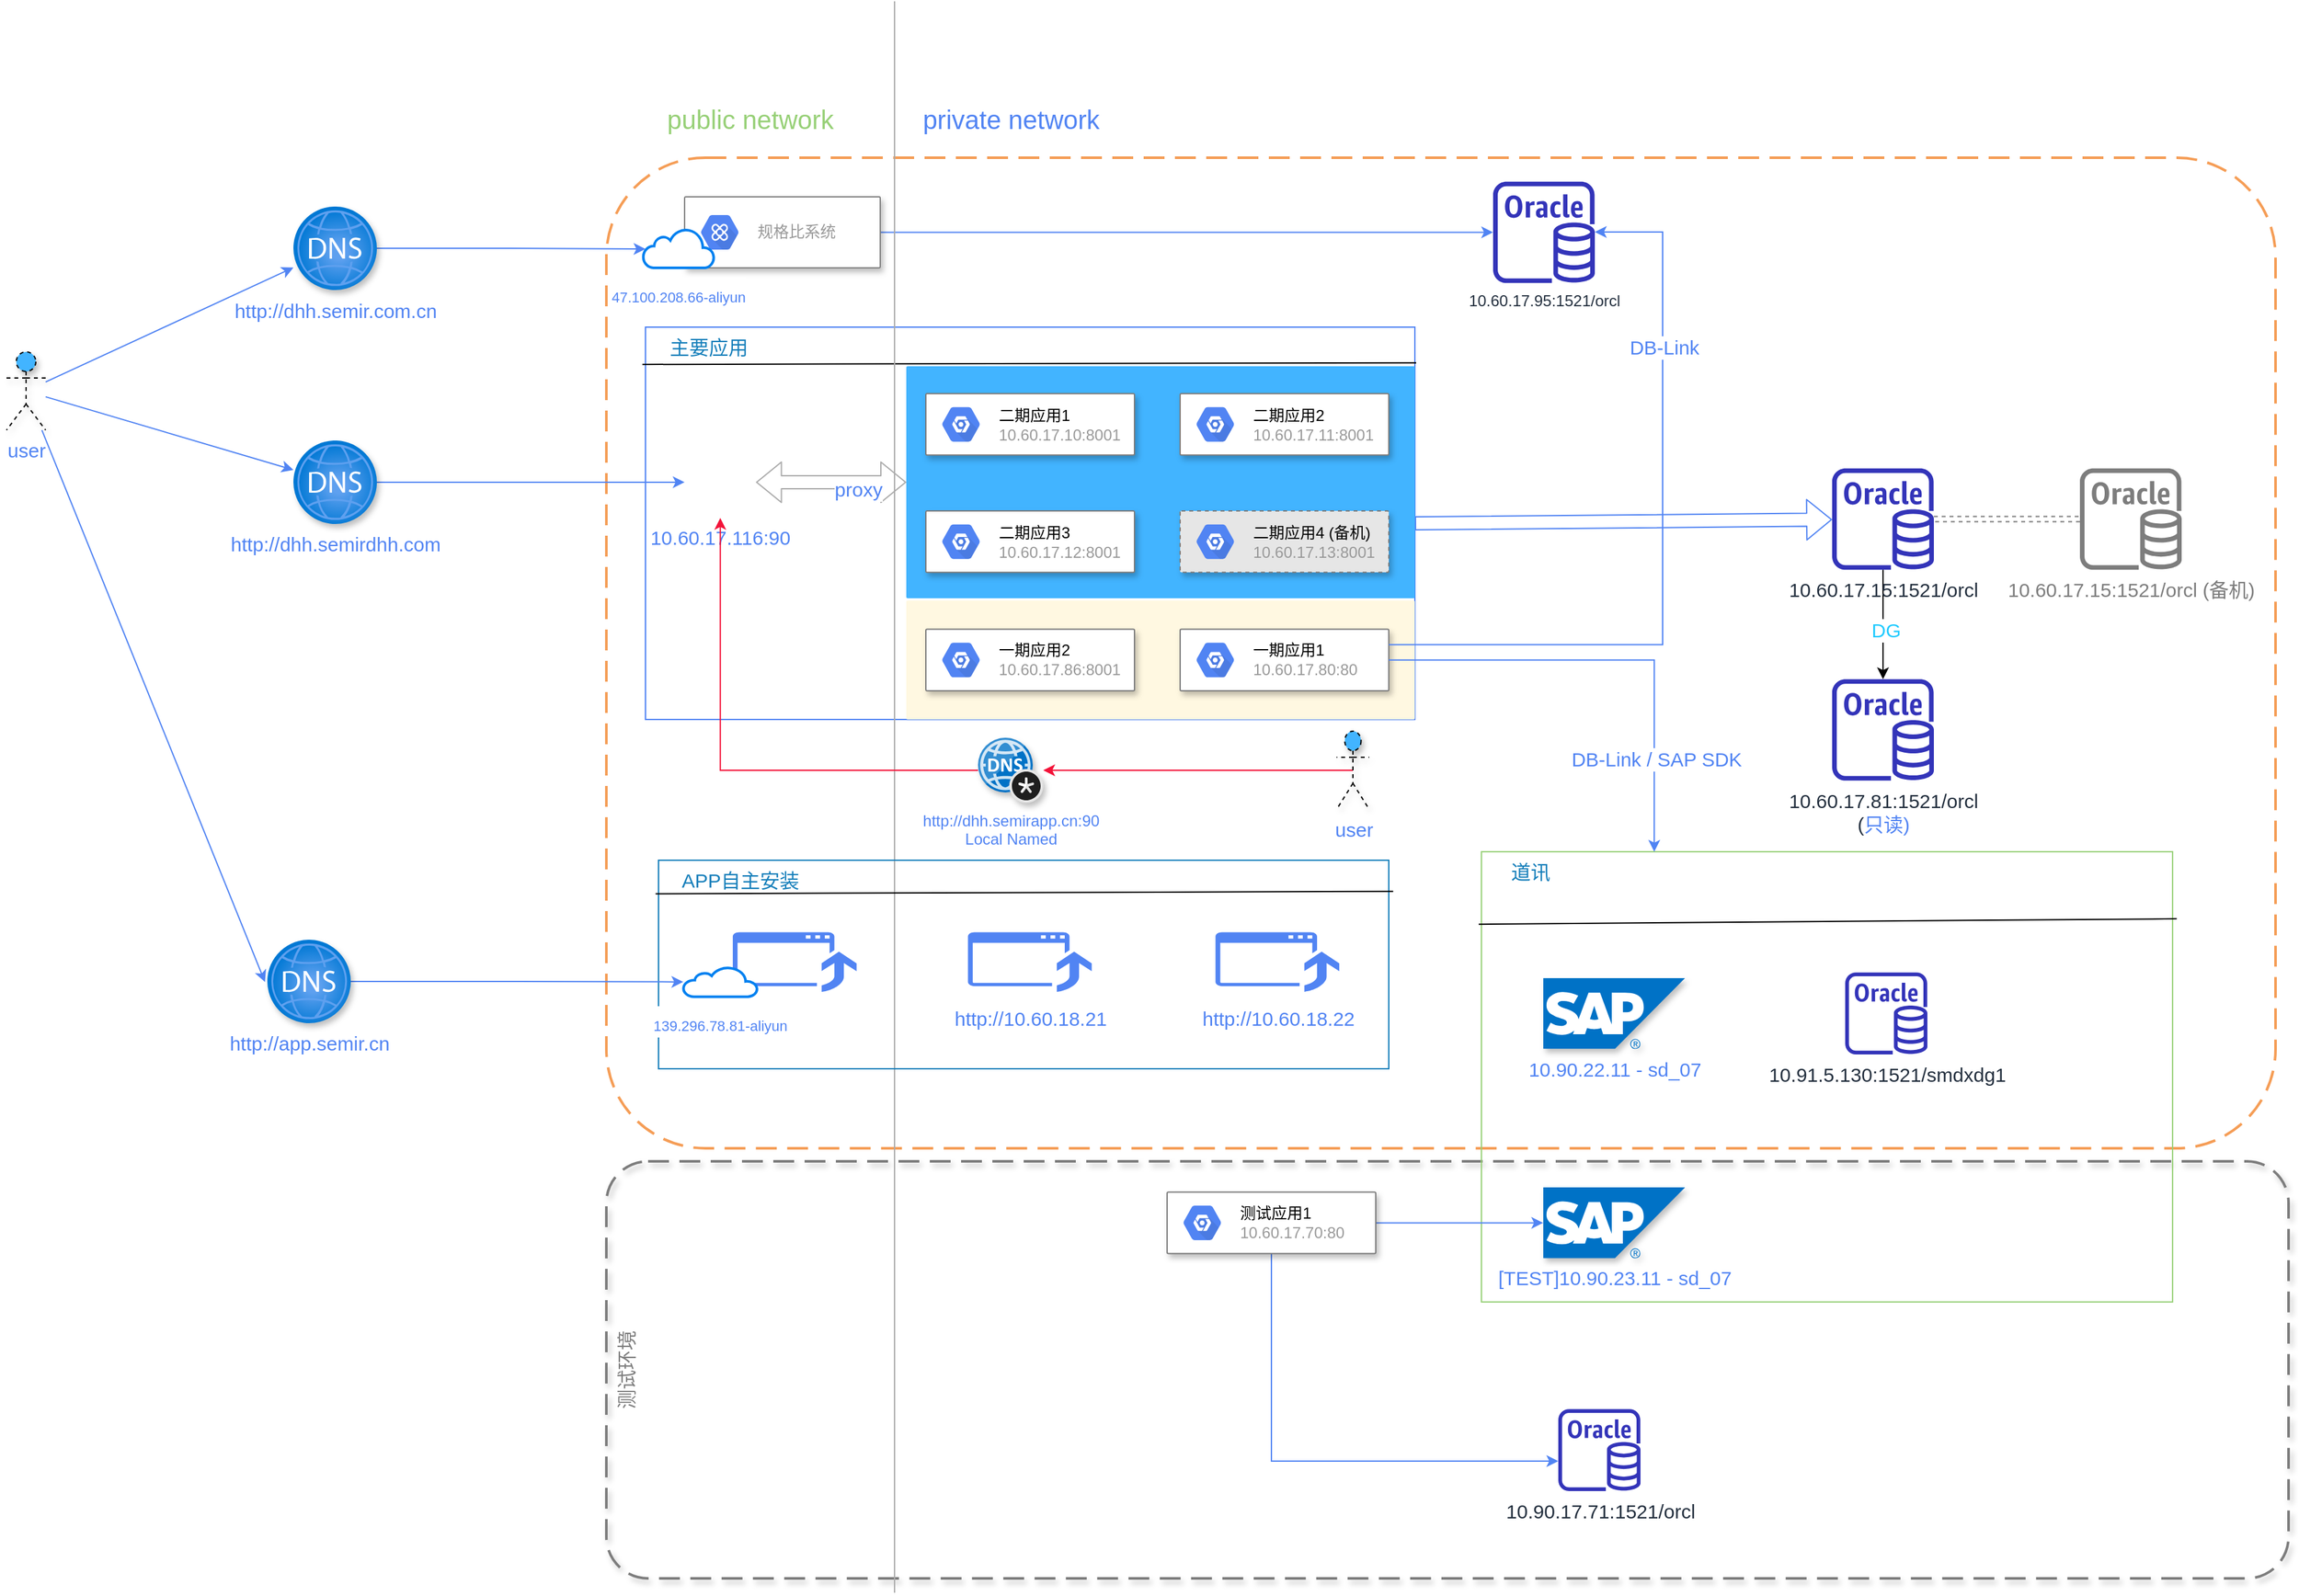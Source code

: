 <mxfile version="14.9.4" type="github">
  <diagram id="OvMRXYn6M10YvkBaGsyY" name="Page-1">
    <mxGraphModel dx="1940" dy="1864" grid="1" gridSize="10" guides="1" tooltips="1" connect="1" arrows="1" fold="1" page="1" pageScale="1" pageWidth="827" pageHeight="1169" math="0" shadow="0">
      <root>
        <mxCell id="0" />
        <mxCell id="1" parent="0" />
        <mxCell id="duqEzK9psxRRmspVJ3qn-147" value="测试环境" style="rounded=1;arcSize=10;dashed=1;fillColor=none;gradientColor=none;dashPattern=8 4;strokeWidth=2;shadow=1;glass=0;sketch=0;fontSize=15;align=center;verticalAlign=top;strokeColor=#7D7D7D;horizontal=0;fontColor=#7D7D7D;" vertex="1" parent="1">
          <mxGeometry x="-50" y="830" width="1290" height="320" as="geometry" />
        </mxCell>
        <mxCell id="duqEzK9psxRRmspVJ3qn-2" value="" style="rounded=1;arcSize=10;dashed=1;strokeColor=#F59D56;fillColor=none;gradientColor=none;dashPattern=8 4;strokeWidth=2;align=center;verticalAlign=top;fontSize=20;" vertex="1" parent="1">
          <mxGeometry x="-50" y="60" width="1280" height="760" as="geometry" />
        </mxCell>
        <mxCell id="duqEzK9psxRRmspVJ3qn-43" value="" style="group;dashed=1;" vertex="1" connectable="0" parent="1">
          <mxGeometry x="-20" y="190" width="590" height="301" as="geometry" />
        </mxCell>
        <mxCell id="duqEzK9psxRRmspVJ3qn-41" value="    主要应用" style="fillColor=none;verticalAlign=top;fontStyle=0;fontColor=#147EBA;fontSize=15;strokeColor=#5184F3;align=left;" vertex="1" parent="duqEzK9psxRRmspVJ3qn-43">
          <mxGeometry width="590" height="301" as="geometry" />
        </mxCell>
        <mxCell id="duqEzK9psxRRmspVJ3qn-84" value="" style="points=[[0,0,0],[0.25,0,0],[0.5,0,0],[0.75,0,0],[1,0,0],[1,0.25,0],[1,0.5,0],[1,0.75,0],[1,1,0],[0.75,1,0],[0.5,1,0],[0.25,1,0],[0,1,0],[0,0.75,0],[0,0.5,0],[0,0.25,0]];rounded=1;absoluteArcSize=1;arcSize=2;html=1;strokeColor=none;gradientColor=none;shadow=0;dashed=0;fontSize=12;fontColor=#9E9E9E;align=left;verticalAlign=top;spacing=10;spacingTop=-4;glass=0;sketch=0;fillColor=#42B4FF;" vertex="1" parent="duqEzK9psxRRmspVJ3qn-43">
          <mxGeometry x="200" y="30" width="390" height="177.96" as="geometry" />
        </mxCell>
        <mxCell id="duqEzK9psxRRmspVJ3qn-42" value="" style="endArrow=none;html=1;labelBackgroundColor=#21CBFF;fontSize=15;fontColor=#21CBFF;exitX=-0.004;exitY=0.095;exitDx=0;exitDy=0;exitPerimeter=0;" edge="1" parent="duqEzK9psxRRmspVJ3qn-43" source="duqEzK9psxRRmspVJ3qn-41">
          <mxGeometry width="50" height="50" relative="1" as="geometry">
            <mxPoint x="1" y="44.631" as="sourcePoint" />
            <mxPoint x="591" y="27.364" as="targetPoint" />
          </mxGeometry>
        </mxCell>
        <mxCell id="duqEzK9psxRRmspVJ3qn-64" value="" style="points=[[0,0,0],[0.25,0,0],[0.5,0,0],[0.75,0,0],[1,0,0],[1,0.25,0],[1,0.5,0],[1,0.75,0],[1,1,0],[0.75,1,0],[0.5,1,0],[0.25,1,0],[0,1,0],[0,0.75,0],[0,0.5,0],[0,0.25,0]];rounded=1;absoluteArcSize=1;arcSize=2;html=1;strokeColor=none;gradientColor=none;shadow=0;dashed=0;fontSize=12;fontColor=#9E9E9E;align=left;verticalAlign=top;spacing=10;spacingTop=-4;fillColor=#FFF8E1;glass=0;sketch=0;" vertex="1" parent="duqEzK9psxRRmspVJ3qn-43">
          <mxGeometry x="200" y="209.788" width="390" height="91.212" as="geometry" />
        </mxCell>
        <mxCell id="duqEzK9psxRRmspVJ3qn-81" value="" style="shadow=1;strokeWidth=1;rounded=1;absoluteArcSize=1;arcSize=2;glass=0;sketch=0;fontSize=15;fontColor=#21CBFF;gradientColor=none;align=center;verticalAlign=top;strokeColor=#7D7D7D;" vertex="1" parent="duqEzK9psxRRmspVJ3qn-43">
          <mxGeometry x="215" y="231.806" width="160" height="47.175" as="geometry" />
        </mxCell>
        <mxCell id="duqEzK9psxRRmspVJ3qn-82" value="&lt;font color=&quot;#000000&quot;&gt;一期应用2&lt;br&gt;&lt;/font&gt;10.60.17.86:8001" style="dashed=0;connectable=0;html=1;fillColor=#5184F3;strokeColor=none;shape=mxgraph.gcp2.hexIcon;prIcon=placeholder;part=1;labelPosition=right;verticalLabelPosition=middle;align=left;verticalAlign=middle;spacingLeft=5;fontColor=#999999;fontSize=12;" vertex="1" parent="duqEzK9psxRRmspVJ3qn-81">
          <mxGeometry y="0.5" width="44" height="39" relative="1" as="geometry">
            <mxPoint x="5" y="-19.5" as="offset" />
          </mxGeometry>
        </mxCell>
        <mxCell id="duqEzK9psxRRmspVJ3qn-83" value="&lt;font color=&quot;#5184f3&quot;&gt;10.60.17.116:90&lt;/font&gt;" style="shape=image;html=1;verticalAlign=top;verticalLabelPosition=bottom;labelBackgroundColor=#ffffff;imageAspect=0;aspect=fixed;image=https://cdn4.iconfinder.com/data/icons/logos-brands-5/24/nginx-128.png;rounded=1;shadow=1;glass=0;dashed=1;sketch=0;fontSize=15;fontColor=#21CBFF;strokeColor=#000000;fillColor=#E6E6E6;gradientColor=none;" vertex="1" parent="duqEzK9psxRRmspVJ3qn-43">
          <mxGeometry x="30" y="91.62" width="54.727" height="54.727" as="geometry" />
        </mxCell>
        <mxCell id="duqEzK9psxRRmspVJ3qn-87" value="" style="shadow=1;strokeWidth=1;rounded=1;absoluteArcSize=1;arcSize=2;glass=0;sketch=0;fontSize=15;fontColor=#21CBFF;gradientColor=none;align=center;verticalAlign=top;strokeColor=#7D7D7D;" vertex="1" parent="duqEzK9psxRRmspVJ3qn-43">
          <mxGeometry x="410" y="51.002" width="160" height="47.175" as="geometry" />
        </mxCell>
        <mxCell id="duqEzK9psxRRmspVJ3qn-88" value="&lt;span style=&quot;color: rgb(0 , 0 , 0)&quot;&gt;二期&lt;/span&gt;&lt;font color=&quot;#000000&quot;&gt;应用2&lt;br&gt;&lt;/font&gt;10.60.17.11:8001" style="dashed=0;connectable=0;html=1;fillColor=#5184F3;strokeColor=none;shape=mxgraph.gcp2.hexIcon;prIcon=placeholder;part=1;labelPosition=right;verticalLabelPosition=middle;align=left;verticalAlign=middle;spacingLeft=5;fontColor=#999999;fontSize=12;" vertex="1" parent="duqEzK9psxRRmspVJ3qn-87">
          <mxGeometry y="0.5" width="44" height="39" relative="1" as="geometry">
            <mxPoint x="5" y="-19.5" as="offset" />
          </mxGeometry>
        </mxCell>
        <mxCell id="duqEzK9psxRRmspVJ3qn-85" value="" style="shadow=1;strokeWidth=1;rounded=1;absoluteArcSize=1;arcSize=2;glass=0;sketch=0;fontSize=15;fontColor=#21CBFF;gradientColor=none;align=center;verticalAlign=top;strokeColor=#7D7D7D;" vertex="1" parent="duqEzK9psxRRmspVJ3qn-43">
          <mxGeometry x="215" y="51.002" width="160" height="47.175" as="geometry" />
        </mxCell>
        <mxCell id="duqEzK9psxRRmspVJ3qn-86" value="&lt;font color=&quot;#000000&quot;&gt;二期应用1&lt;/font&gt;&lt;br&gt;10.60.17.10:8001" style="dashed=0;connectable=0;html=1;fillColor=#5184F3;strokeColor=none;shape=mxgraph.gcp2.hexIcon;prIcon=placeholder;part=1;labelPosition=right;verticalLabelPosition=middle;align=left;verticalAlign=middle;spacingLeft=5;fontColor=#999999;fontSize=12;" vertex="1" parent="duqEzK9psxRRmspVJ3qn-85">
          <mxGeometry y="0.5" width="44" height="39" relative="1" as="geometry">
            <mxPoint x="5" y="-19.5" as="offset" />
          </mxGeometry>
        </mxCell>
        <mxCell id="duqEzK9psxRRmspVJ3qn-91" value="" style="shadow=1;strokeWidth=1;rounded=1;absoluteArcSize=1;arcSize=2;glass=0;sketch=0;fontSize=15;fontColor=#21CBFF;gradientColor=none;align=center;verticalAlign=top;strokeColor=#7D7D7D;dashed=1;fillColor=#E6E6E6;" vertex="1" parent="duqEzK9psxRRmspVJ3qn-43">
          <mxGeometry x="410" y="141.001" width="160" height="47.175" as="geometry" />
        </mxCell>
        <mxCell id="duqEzK9psxRRmspVJ3qn-92" value="&lt;span style=&quot;color: rgb(0 , 0 , 0)&quot;&gt;二期&lt;/span&gt;&lt;font color=&quot;#000000&quot;&gt;应用4 (备机)&lt;br&gt;&lt;/font&gt;10.60.17.13:8001" style="dashed=0;connectable=0;html=1;fillColor=#5184F3;strokeColor=none;shape=mxgraph.gcp2.hexIcon;prIcon=placeholder;part=1;labelPosition=right;verticalLabelPosition=middle;align=left;verticalAlign=middle;spacingLeft=5;fontColor=#999999;fontSize=12;" vertex="1" parent="duqEzK9psxRRmspVJ3qn-91">
          <mxGeometry y="0.5" width="44" height="39" relative="1" as="geometry">
            <mxPoint x="5" y="-19.5" as="offset" />
          </mxGeometry>
        </mxCell>
        <mxCell id="duqEzK9psxRRmspVJ3qn-89" value="" style="shadow=1;strokeWidth=1;rounded=1;absoluteArcSize=1;arcSize=2;glass=0;sketch=0;fontSize=15;fontColor=#21CBFF;gradientColor=none;align=center;verticalAlign=top;strokeColor=#7D7D7D;" vertex="1" parent="duqEzK9psxRRmspVJ3qn-43">
          <mxGeometry x="215" y="141.002" width="160" height="47.175" as="geometry" />
        </mxCell>
        <mxCell id="duqEzK9psxRRmspVJ3qn-90" value="&lt;span style=&quot;color: rgb(0 , 0 , 0)&quot;&gt;二期&lt;/span&gt;&lt;font color=&quot;#000000&quot;&gt;应用3&lt;br&gt;&lt;/font&gt;10.60.17.12:8001" style="dashed=0;connectable=0;html=1;fillColor=#5184F3;strokeColor=none;shape=mxgraph.gcp2.hexIcon;prIcon=placeholder;part=1;labelPosition=right;verticalLabelPosition=middle;align=left;verticalAlign=middle;spacingLeft=5;fontColor=#999999;fontSize=12;" vertex="1" parent="duqEzK9psxRRmspVJ3qn-89">
          <mxGeometry y="0.5" width="44" height="39" relative="1" as="geometry">
            <mxPoint x="5" y="-19.5" as="offset" />
          </mxGeometry>
        </mxCell>
        <mxCell id="duqEzK9psxRRmspVJ3qn-94" value="" style="shape=flexArrow;endArrow=classic;startArrow=classic;html=1;labelBackgroundColor=#21CBFF;fontSize=15;fontColor=#21CBFF;strokeColor=#ABABAB;exitX=1;exitY=0.5;exitDx=0;exitDy=0;entryX=0;entryY=0.5;entryDx=0;entryDy=0;entryPerimeter=0;" edge="1" parent="duqEzK9psxRRmspVJ3qn-43" source="duqEzK9psxRRmspVJ3qn-83" target="duqEzK9psxRRmspVJ3qn-84">
          <mxGeometry width="100" height="100" relative="1" as="geometry">
            <mxPoint x="120" y="171" as="sourcePoint" />
            <mxPoint x="220" y="71" as="targetPoint" />
          </mxGeometry>
        </mxCell>
        <mxCell id="duqEzK9psxRRmspVJ3qn-95" value="&lt;font color=&quot;#5184f3&quot;&gt;proxy&lt;/font&gt;" style="edgeLabel;html=1;align=center;verticalAlign=middle;resizable=0;points=[];fontSize=15;fontColor=#21CBFF;" vertex="1" connectable="0" parent="duqEzK9psxRRmspVJ3qn-94">
          <mxGeometry x="0.349" y="-5" relative="1" as="geometry">
            <mxPoint as="offset" />
          </mxGeometry>
        </mxCell>
        <mxCell id="duqEzK9psxRRmspVJ3qn-65" value="" style="shadow=1;strokeWidth=1;rounded=1;absoluteArcSize=1;arcSize=2;glass=0;sketch=0;fontSize=15;fontColor=#21CBFF;gradientColor=none;align=center;verticalAlign=top;strokeColor=#7D7D7D;" vertex="1" parent="duqEzK9psxRRmspVJ3qn-43">
          <mxGeometry x="410" y="231.806" width="160" height="47.175" as="geometry" />
        </mxCell>
        <mxCell id="duqEzK9psxRRmspVJ3qn-66" value="&lt;font color=&quot;#000000&quot;&gt;一期应用1&lt;br&gt;&lt;/font&gt;10.60.17.80:80" style="dashed=0;connectable=0;html=1;fillColor=#5184F3;strokeColor=none;shape=mxgraph.gcp2.hexIcon;prIcon=placeholder;part=1;labelPosition=right;verticalLabelPosition=middle;align=left;verticalAlign=middle;spacingLeft=5;fontColor=#999999;fontSize=12;" vertex="1" parent="duqEzK9psxRRmspVJ3qn-65">
          <mxGeometry y="0.5" width="44" height="39" relative="1" as="geometry">
            <mxPoint x="5" y="-19.5" as="offset" />
          </mxGeometry>
        </mxCell>
        <mxCell id="duqEzK9psxRRmspVJ3qn-35" style="edgeStyle=orthogonalEdgeStyle;rounded=0;orthogonalLoop=1;jettySize=auto;html=1;labelBackgroundColor=#21CBFF;fontSize=15;fontColor=#21CBFF;" edge="1" parent="1" source="duqEzK9psxRRmspVJ3qn-1" target="duqEzK9psxRRmspVJ3qn-33">
          <mxGeometry relative="1" as="geometry">
            <Array as="points" />
          </mxGeometry>
        </mxCell>
        <mxCell id="duqEzK9psxRRmspVJ3qn-40" value="DG" style="edgeLabel;html=1;align=center;verticalAlign=middle;resizable=0;points=[];fontSize=15;fontColor=#21CBFF;" vertex="1" connectable="0" parent="duqEzK9psxRRmspVJ3qn-35">
          <mxGeometry x="0.101" y="2" relative="1" as="geometry">
            <mxPoint as="offset" />
          </mxGeometry>
        </mxCell>
        <mxCell id="duqEzK9psxRRmspVJ3qn-115" style="edgeStyle=orthogonalEdgeStyle;rounded=0;orthogonalLoop=1;jettySize=auto;html=1;labelBackgroundColor=#21CBFF;fontSize=15;fontColor=#21CBFF;strokeColor=#7D7D7D;dashed=1;shape=link;" edge="1" parent="1" source="duqEzK9psxRRmspVJ3qn-1" target="duqEzK9psxRRmspVJ3qn-114">
          <mxGeometry relative="1" as="geometry" />
        </mxCell>
        <mxCell id="duqEzK9psxRRmspVJ3qn-1" value="&lt;font style=&quot;font-size: 15px&quot;&gt;10.60.17.15:1521/orcl&lt;/font&gt;" style="outlineConnect=0;fontColor=#232F3E;gradientColor=none;fillColor=#3334B9;strokeColor=none;dashed=0;verticalLabelPosition=bottom;verticalAlign=top;align=center;html=1;fontSize=12;fontStyle=0;aspect=fixed;pointerEvents=1;shape=mxgraph.aws4.rds_oracle_instance;" vertex="1" parent="1">
          <mxGeometry x="890" y="298.25" width="78" height="78" as="geometry" />
        </mxCell>
        <mxCell id="duqEzK9psxRRmspVJ3qn-118" style="edgeStyle=orthogonalEdgeStyle;rounded=0;orthogonalLoop=1;jettySize=auto;html=1;labelBackgroundColor=#21CBFF;fontSize=15;fontColor=#21CBFF;strokeColor=#5184F3;" edge="1" parent="1" source="duqEzK9psxRRmspVJ3qn-21" target="duqEzK9psxRRmspVJ3qn-23">
          <mxGeometry relative="1" as="geometry" />
        </mxCell>
        <mxCell id="duqEzK9psxRRmspVJ3qn-21" value="" style="shadow=1;strokeWidth=1;rounded=1;absoluteArcSize=1;arcSize=2;fontSize=20;fontColor=#21CBFF;align=center;verticalAlign=top;strokeColor=#828282;" vertex="1" parent="1">
          <mxGeometry x="10" y="90" width="150" height="54.5" as="geometry" />
        </mxCell>
        <mxCell id="duqEzK9psxRRmspVJ3qn-22" value="规格比系统" style="dashed=0;connectable=0;html=1;fillColor=#5184F3;strokeColor=none;shape=mxgraph.gcp2.hexIcon;prIcon=apigee_api_platform;part=1;labelPosition=right;verticalLabelPosition=middle;align=left;verticalAlign=middle;spacingLeft=5;fontColor=#999999;fontSize=12;" vertex="1" parent="duqEzK9psxRRmspVJ3qn-21">
          <mxGeometry y="0.5" width="44" height="39" relative="1" as="geometry">
            <mxPoint x="5" y="-19.5" as="offset" />
          </mxGeometry>
        </mxCell>
        <mxCell id="duqEzK9psxRRmspVJ3qn-10" value="&lt;font style=&quot;font-size: 11px&quot; color=&quot;#5184f3&quot;&gt;47.100.208.66-aliyun&lt;/font&gt;" style="html=1;verticalLabelPosition=bottom;align=center;labelBackgroundColor=#ffffff;verticalAlign=top;strokeWidth=2;strokeColor=#0080F0;shadow=0;dashed=0;shape=mxgraph.ios7.icons.cloud;fontSize=20;fontColor=#21CBFF;" vertex="1" parent="duqEzK9psxRRmspVJ3qn-21">
          <mxGeometry x="-31.818" y="24.5" width="54.545" height="30" as="geometry" />
        </mxCell>
        <mxCell id="duqEzK9psxRRmspVJ3qn-13" value="" style="endArrow=none;html=1;labelBackgroundColor=#21CBFF;fontSize=20;fontColor=#21CBFF;strokeColor=#ABABAB;" edge="1" parent="1">
          <mxGeometry width="50" height="50" relative="1" as="geometry">
            <mxPoint x="171" y="1161" as="sourcePoint" />
            <mxPoint x="171" y="-60" as="targetPoint" />
          </mxGeometry>
        </mxCell>
        <mxCell id="duqEzK9psxRRmspVJ3qn-14" value="&lt;font style=&quot;font-size: 20px ; font-weight: normal&quot; color=&quot;#97d077&quot;&gt;public network&lt;/font&gt;" style="text;strokeColor=none;fillColor=none;html=1;fontSize=24;fontStyle=1;verticalAlign=middle;align=center;fontColor=#21CBFF;" vertex="1" parent="1">
          <mxGeometry x="10" y="10" width="100" height="40" as="geometry" />
        </mxCell>
        <mxCell id="duqEzK9psxRRmspVJ3qn-23" value="10.60.17.95:1521/orcl" style="outlineConnect=0;fontColor=#232F3E;gradientColor=none;fillColor=#3334B9;strokeColor=none;dashed=0;verticalLabelPosition=bottom;verticalAlign=top;align=center;html=1;fontSize=12;fontStyle=0;aspect=fixed;pointerEvents=1;shape=mxgraph.aws4.rds_oracle_instance;" vertex="1" parent="1">
          <mxGeometry x="630" y="78.25" width="78" height="78" as="geometry" />
        </mxCell>
        <mxCell id="duqEzK9psxRRmspVJ3qn-29" value="&lt;font style=&quot;font-size: 20px ; font-weight: normal&quot; color=&quot;#5184f3&quot;&gt;private network&lt;/font&gt;" style="text;strokeColor=none;fillColor=none;html=1;fontSize=24;fontStyle=1;verticalAlign=middle;align=center;fontColor=#21CBFF;" vertex="1" parent="1">
          <mxGeometry x="210" y="10" width="100" height="40" as="geometry" />
        </mxCell>
        <mxCell id="duqEzK9psxRRmspVJ3qn-33" value="&lt;font style=&quot;font-size: 15px&quot;&gt;10.60.17.81:1521/orcl&lt;br&gt;(&lt;span style=&quot;color: rgb(81 , 132 , 243) ; background-color: rgb(255 , 255 , 255)&quot;&gt;只读)&lt;/span&gt;&lt;br&gt;&lt;/font&gt;" style="outlineConnect=0;fontColor=#232F3E;gradientColor=none;fillColor=#3334B9;strokeColor=none;dashed=0;verticalLabelPosition=bottom;verticalAlign=top;align=center;html=1;fontSize=12;fontStyle=0;aspect=fixed;pointerEvents=1;shape=mxgraph.aws4.rds_oracle_instance;" vertex="1" parent="1">
          <mxGeometry x="890" y="460" width="78" height="78" as="geometry" />
        </mxCell>
        <mxCell id="duqEzK9psxRRmspVJ3qn-39" value="" style="group" vertex="1" connectable="0" parent="1">
          <mxGeometry x="-10" y="599" width="560" height="160" as="geometry" />
        </mxCell>
        <mxCell id="duqEzK9psxRRmspVJ3qn-5" value="    APP自主安装" style="fillColor=none;strokeColor=#147EBA;verticalAlign=top;fontStyle=0;fontColor=#147EBA;fontSize=15;align=left;" vertex="1" parent="duqEzK9psxRRmspVJ3qn-39">
          <mxGeometry width="560" height="160" as="geometry" />
        </mxCell>
        <mxCell id="duqEzK9psxRRmspVJ3qn-26" value="&lt;font style=&quot;font-size: 15px&quot; color=&quot;#5184f3&quot;&gt;http://10.60.18.21&lt;/font&gt;" style="pointerEvents=1;shadow=0;dashed=0;html=1;strokeColor=none;labelPosition=center;verticalLabelPosition=bottom;verticalAlign=top;outlineConnect=0;align=center;shape=mxgraph.office.concepts.upgrade_application;fontSize=20;fontColor=#21CBFF;fillColor=#5184F3;" vertex="1" parent="duqEzK9psxRRmspVJ3qn-39">
          <mxGeometry x="237.288" y="55.238" width="94.915" height="45.714" as="geometry" />
        </mxCell>
        <mxCell id="duqEzK9psxRRmspVJ3qn-28" value="" style="endArrow=none;html=1;labelBackgroundColor=#21CBFF;fontSize=15;fontColor=#21CBFF;exitX=-0.004;exitY=0.161;exitDx=0;exitDy=0;exitPerimeter=0;entryX=1.006;entryY=0.149;entryDx=0;entryDy=0;entryPerimeter=0;" edge="1" parent="duqEzK9psxRRmspVJ3qn-39" source="duqEzK9psxRRmspVJ3qn-5" target="duqEzK9psxRRmspVJ3qn-5">
          <mxGeometry width="50" height="50" relative="1" as="geometry">
            <mxPoint y="38.095" as="sourcePoint" />
            <mxPoint x="47.458" as="targetPoint" />
          </mxGeometry>
        </mxCell>
        <mxCell id="duqEzK9psxRRmspVJ3qn-31" value="&lt;font style=&quot;font-size: 15px&quot; color=&quot;#5184f3&quot;&gt;http://10.60.18.22&lt;/font&gt;" style="pointerEvents=1;shadow=0;dashed=0;html=1;strokeColor=none;labelPosition=center;verticalLabelPosition=bottom;verticalAlign=top;outlineConnect=0;align=center;shape=mxgraph.office.concepts.upgrade_application;fontSize=20;fontColor=#21CBFF;fillColor=#5184F3;" vertex="1" parent="duqEzK9psxRRmspVJ3qn-39">
          <mxGeometry x="427.119" y="55.238" width="94.915" height="45.714" as="geometry" />
        </mxCell>
        <mxCell id="duqEzK9psxRRmspVJ3qn-27" value="" style="group" vertex="1" connectable="0" parent="duqEzK9psxRRmspVJ3qn-39">
          <mxGeometry x="18.983" y="55.238" width="132.881" height="49.524" as="geometry" />
        </mxCell>
        <mxCell id="duqEzK9psxRRmspVJ3qn-24" value="" style="pointerEvents=1;shadow=0;dashed=0;html=1;strokeColor=none;labelPosition=center;verticalLabelPosition=bottom;verticalAlign=top;outlineConnect=0;align=center;shape=mxgraph.office.concepts.upgrade_application;fontSize=20;fontColor=#21CBFF;fillColor=#5184F3;" vertex="1" parent="duqEzK9psxRRmspVJ3qn-27">
          <mxGeometry x="37.966" width="94.915" height="45.714" as="geometry" />
        </mxCell>
        <mxCell id="duqEzK9psxRRmspVJ3qn-25" value="&lt;font style=&quot;font-size: 11px&quot; color=&quot;#5184f3&quot;&gt;139.296.78.81-aliyun&lt;/font&gt;" style="html=1;verticalLabelPosition=bottom;align=center;labelBackgroundColor=#ffffff;verticalAlign=top;strokeWidth=2;strokeColor=#0080F0;shadow=0;dashed=0;shape=mxgraph.ios7.icons.cloud;fontSize=20;fontColor=#21CBFF;" vertex="1" parent="duqEzK9psxRRmspVJ3qn-27">
          <mxGeometry y="26.667" width="56.949" height="22.857" as="geometry" />
        </mxCell>
        <mxCell id="duqEzK9psxRRmspVJ3qn-101" style="rounded=0;orthogonalLoop=1;jettySize=auto;html=1;labelBackgroundColor=#21CBFF;fontSize=15;fontColor=#21CBFF;strokeColor=#5184F3;" edge="1" parent="1" source="duqEzK9psxRRmspVJ3qn-96" target="duqEzK9psxRRmspVJ3qn-97">
          <mxGeometry relative="1" as="geometry">
            <mxPoint x="-480" y="239" as="sourcePoint" />
          </mxGeometry>
        </mxCell>
        <mxCell id="duqEzK9psxRRmspVJ3qn-102" style="edgeStyle=none;rounded=0;orthogonalLoop=1;jettySize=auto;html=1;labelBackgroundColor=#21CBFF;fontSize=15;fontColor=#21CBFF;strokeColor=#5184F3;" edge="1" parent="1" source="duqEzK9psxRRmspVJ3qn-96" target="duqEzK9psxRRmspVJ3qn-98">
          <mxGeometry relative="1" as="geometry" />
        </mxCell>
        <mxCell id="duqEzK9psxRRmspVJ3qn-121" style="rounded=0;orthogonalLoop=1;jettySize=auto;html=1;entryX=-0.028;entryY=0.507;entryDx=0;entryDy=0;entryPerimeter=0;labelBackgroundColor=#21CBFF;fontSize=15;fontColor=#21CBFF;strokeColor=#5184F3;" edge="1" parent="1" source="duqEzK9psxRRmspVJ3qn-96" target="duqEzK9psxRRmspVJ3qn-119">
          <mxGeometry relative="1" as="geometry" />
        </mxCell>
        <mxCell id="duqEzK9psxRRmspVJ3qn-96" value="&lt;font color=&quot;#5184f3&quot;&gt;user&lt;/font&gt;" style="shape=umlActor;verticalLabelPosition=bottom;verticalAlign=top;html=1;outlineConnect=0;rounded=1;shadow=1;glass=0;dashed=1;sketch=0;fontSize=15;fontColor=#21CBFF;strokeColor=#000000;fillColor=#42B4FF;gradientColor=none;" vertex="1" parent="1">
          <mxGeometry x="-510" y="209" width="30" height="60" as="geometry" />
        </mxCell>
        <mxCell id="duqEzK9psxRRmspVJ3qn-99" style="edgeStyle=orthogonalEdgeStyle;rounded=0;orthogonalLoop=1;jettySize=auto;html=1;entryX=0.033;entryY=0.517;entryDx=0;entryDy=0;entryPerimeter=0;labelBackgroundColor=#21CBFF;fontSize=15;fontColor=#21CBFF;strokeColor=#5184F3;" edge="1" parent="1" source="duqEzK9psxRRmspVJ3qn-97" target="duqEzK9psxRRmspVJ3qn-10">
          <mxGeometry relative="1" as="geometry" />
        </mxCell>
        <mxCell id="duqEzK9psxRRmspVJ3qn-97" value="&lt;font style=&quot;font-size: 15px&quot; color=&quot;#5184f3&quot;&gt;http://dhh.semir.com.cn&lt;/font&gt;" style="aspect=fixed;html=1;points=[];align=center;image;fontSize=12;image=img/lib/azure2/networking/DNS_Zones.svg;rounded=1;shadow=1;glass=0;dashed=1;sketch=0;fontColor=#21CBFF;strokeColor=#000000;fillColor=#42B4FF;gradientColor=none;" vertex="1" parent="1">
          <mxGeometry x="-290" y="97.5" width="64" height="64" as="geometry" />
        </mxCell>
        <mxCell id="duqEzK9psxRRmspVJ3qn-100" style="edgeStyle=orthogonalEdgeStyle;rounded=0;orthogonalLoop=1;jettySize=auto;html=1;labelBackgroundColor=#21CBFF;fontSize=15;fontColor=#21CBFF;strokeColor=#5184F3;" edge="1" parent="1" source="duqEzK9psxRRmspVJ3qn-98" target="duqEzK9psxRRmspVJ3qn-83">
          <mxGeometry relative="1" as="geometry" />
        </mxCell>
        <mxCell id="duqEzK9psxRRmspVJ3qn-98" value="&lt;font style=&quot;font-size: 15px&quot; color=&quot;#5184f3&quot;&gt;http://dhh.semirdhh.com&lt;/font&gt;" style="aspect=fixed;html=1;points=[];align=center;image;fontSize=12;image=img/lib/azure2/networking/DNS_Zones.svg;rounded=1;shadow=1;glass=0;dashed=1;sketch=0;fontColor=#21CBFF;strokeColor=#000000;fillColor=#42B4FF;gradientColor=none;" vertex="1" parent="1">
          <mxGeometry x="-290" y="276.98" width="64" height="64" as="geometry" />
        </mxCell>
        <mxCell id="duqEzK9psxRRmspVJ3qn-112" style="edgeStyle=orthogonalEdgeStyle;rounded=0;orthogonalLoop=1;jettySize=auto;html=1;exitX=0.5;exitY=0.5;exitDx=0;exitDy=0;exitPerimeter=0;labelBackgroundColor=#21CBFF;fontSize=15;fontColor=#21CBFF;strokeColor=#F31339;" edge="1" parent="1" source="duqEzK9psxRRmspVJ3qn-104" target="duqEzK9psxRRmspVJ3qn-106">
          <mxGeometry relative="1" as="geometry" />
        </mxCell>
        <mxCell id="duqEzK9psxRRmspVJ3qn-104" value="&lt;font color=&quot;#5184f3&quot;&gt;user&lt;/font&gt;" style="shape=umlActor;verticalLabelPosition=bottom;verticalAlign=top;html=1;outlineConnect=0;rounded=1;shadow=1;glass=0;dashed=1;sketch=0;fontSize=15;fontColor=#21CBFF;strokeColor=#000000;fillColor=#42B4FF;gradientColor=none;" vertex="1" parent="1">
          <mxGeometry x="510" y="500" width="25" height="60" as="geometry" />
        </mxCell>
        <mxCell id="duqEzK9psxRRmspVJ3qn-113" style="edgeStyle=orthogonalEdgeStyle;rounded=0;orthogonalLoop=1;jettySize=auto;html=1;labelBackgroundColor=#21CBFF;fontSize=15;fontColor=#21CBFF;strokeColor=#F31339;" edge="1" parent="1" source="duqEzK9psxRRmspVJ3qn-106" target="duqEzK9psxRRmspVJ3qn-83">
          <mxGeometry relative="1" as="geometry" />
        </mxCell>
        <mxCell id="duqEzK9psxRRmspVJ3qn-106" value="&lt;font color=&quot;#5184f3&quot;&gt;http://dhh.semirapp.cn:90&lt;br&gt;Local Named&lt;/font&gt;" style="aspect=fixed;html=1;points=[];align=center;image;fontSize=12;image=img/lib/mscae/DNS_Private_Zones.svg;rounded=1;shadow=1;glass=0;dashed=1;sketch=0;fontColor=#21CBFF;strokeColor=#000000;fillColor=#42B4FF;gradientColor=none;" vertex="1" parent="1">
          <mxGeometry x="235" y="505" width="50" height="50" as="geometry" />
        </mxCell>
        <mxCell id="duqEzK9psxRRmspVJ3qn-114" value="&lt;font style=&quot;font-size: 15px&quot; color=&quot;#7d7d7d&quot;&gt;10.60.17.15:1521/orcl (备机)&lt;/font&gt;" style="outlineConnect=0;fontColor=#232F3E;gradientColor=none;strokeColor=none;dashed=0;verticalLabelPosition=bottom;verticalAlign=top;align=center;html=1;fontSize=12;fontStyle=0;aspect=fixed;pointerEvents=1;shape=mxgraph.aws4.rds_oracle_instance;fillColor=#7D7D7D;" vertex="1" parent="1">
          <mxGeometry x="1080" y="298.25" width="78" height="78" as="geometry" />
        </mxCell>
        <mxCell id="duqEzK9psxRRmspVJ3qn-116" value="" style="shape=flexArrow;endArrow=classic;html=1;labelBackgroundColor=#21CBFF;fontSize=15;fontColor=#21CBFF;exitX=1;exitY=0.5;exitDx=0;exitDy=0;strokeColor=#5184F3;" edge="1" parent="1" source="duqEzK9psxRRmspVJ3qn-41" target="duqEzK9psxRRmspVJ3qn-1">
          <mxGeometry width="50" height="50" relative="1" as="geometry">
            <mxPoint x="640" y="360" as="sourcePoint" />
            <mxPoint x="690" y="310" as="targetPoint" />
          </mxGeometry>
        </mxCell>
        <mxCell id="duqEzK9psxRRmspVJ3qn-120" style="edgeStyle=orthogonalEdgeStyle;rounded=0;orthogonalLoop=1;jettySize=auto;html=1;labelBackgroundColor=#21CBFF;fontSize=15;fontColor=#21CBFF;strokeColor=#5184F3;" edge="1" parent="1" source="duqEzK9psxRRmspVJ3qn-119" target="duqEzK9psxRRmspVJ3qn-25">
          <mxGeometry relative="1" as="geometry" />
        </mxCell>
        <mxCell id="duqEzK9psxRRmspVJ3qn-119" value="&lt;font color=&quot;#5184f3&quot;&gt;&lt;span style=&quot;font-size: 15px&quot;&gt;http://app.semir.cn&lt;/span&gt;&lt;/font&gt;" style="aspect=fixed;html=1;points=[];align=center;image;fontSize=12;image=img/lib/azure2/networking/DNS_Zones.svg;rounded=1;shadow=1;glass=0;dashed=1;sketch=0;fontColor=#21CBFF;strokeColor=#000000;fillColor=#42B4FF;gradientColor=none;" vertex="1" parent="1">
          <mxGeometry x="-310" y="660" width="64" height="64" as="geometry" />
        </mxCell>
        <mxCell id="duqEzK9psxRRmspVJ3qn-128" value="" style="group" vertex="1" connectable="0" parent="1">
          <mxGeometry x="640" y="603" width="530" height="337" as="geometry" />
        </mxCell>
        <mxCell id="duqEzK9psxRRmspVJ3qn-129" value="     道讯" style="fillColor=none;verticalAlign=top;fontStyle=0;fontColor=#147EBA;fontSize=15;strokeColor=#97D077;align=left;rounded=0;" vertex="1" parent="duqEzK9psxRRmspVJ3qn-128">
          <mxGeometry x="-18.929" y="-10.531" width="530" height="345.425" as="geometry" />
        </mxCell>
        <mxCell id="duqEzK9psxRRmspVJ3qn-131" value="" style="endArrow=none;html=1;labelBackgroundColor=#21CBFF;fontSize=15;fontColor=#21CBFF;exitX=-0.004;exitY=0.161;exitDx=0;exitDy=0;exitPerimeter=0;entryX=1.006;entryY=0.149;entryDx=0;entryDy=0;entryPerimeter=0;" edge="1" parent="duqEzK9psxRRmspVJ3qn-128" source="duqEzK9psxRRmspVJ3qn-129" target="duqEzK9psxRRmspVJ3qn-129">
          <mxGeometry width="50" height="50" relative="1" as="geometry">
            <mxPoint y="80.238" as="sourcePoint" />
            <mxPoint x="44.915" as="targetPoint" />
          </mxGeometry>
        </mxCell>
        <mxCell id="duqEzK9psxRRmspVJ3qn-136" value="&lt;font style=&quot;font-size: 15px&quot;&gt;10.91.5.130:1521/smdxdg1&lt;br&gt;&lt;/font&gt;" style="outlineConnect=0;fontColor=#232F3E;gradientColor=none;fillColor=#3334B9;strokeColor=none;dashed=0;verticalLabelPosition=bottom;verticalAlign=top;align=center;html=1;fontSize=12;fontStyle=0;aspect=fixed;pointerEvents=1;shape=mxgraph.aws4.rds_oracle_instance;" vertex="1" parent="duqEzK9psxRRmspVJ3qn-128">
          <mxGeometry x="260" y="82.05" width="63.04" height="63.04" as="geometry" />
        </mxCell>
        <mxCell id="duqEzK9psxRRmspVJ3qn-139" value="&lt;font style=&quot;font-size: 15px&quot; color=&quot;#5184f3&quot;&gt;[TEST]10.90.23.11 - sd_07&lt;/font&gt;" style="aspect=fixed;html=1;points=[];align=center;image;fontSize=12;image=img/lib/mscae/SAP_HANA_on_Azure.svg;rounded=1;shadow=1;glass=0;dashed=1;sketch=0;fontColor=#21CBFF;strokeColor=#97D077;fillColor=#B3B3B3;gradientColor=none;" vertex="1" parent="duqEzK9psxRRmspVJ3qn-128">
          <mxGeometry x="28.392" y="247.0" width="108.839" height="54.42" as="geometry" />
        </mxCell>
        <mxCell id="duqEzK9psxRRmspVJ3qn-140" value="&lt;font style=&quot;font-size: 15px&quot; color=&quot;#5184f3&quot;&gt;10.90.22.11 - sd_07&lt;/font&gt;" style="aspect=fixed;html=1;points=[];align=center;image;fontSize=12;image=img/lib/mscae/SAP_HANA_on_Azure.svg;rounded=1;shadow=1;glass=0;dashed=1;sketch=0;fontColor=#21CBFF;strokeColor=#97D077;fillColor=#B3B3B3;gradientColor=none;" vertex="1" parent="duqEzK9psxRRmspVJ3qn-128">
          <mxGeometry x="28.393" y="86.36" width="108.839" height="54.42" as="geometry" />
        </mxCell>
        <mxCell id="duqEzK9psxRRmspVJ3qn-137" style="edgeStyle=orthogonalEdgeStyle;rounded=0;orthogonalLoop=1;jettySize=auto;html=1;exitX=1;exitY=0.5;exitDx=0;exitDy=0;labelBackgroundColor=#21CBFF;fontSize=15;fontColor=#21CBFF;strokeColor=#5184F3;entryX=0.25;entryY=0;entryDx=0;entryDy=0;" edge="1" parent="1" source="duqEzK9psxRRmspVJ3qn-65" target="duqEzK9psxRRmspVJ3qn-129">
          <mxGeometry relative="1" as="geometry">
            <mxPoint x="770" y="605" as="targetPoint" />
          </mxGeometry>
        </mxCell>
        <mxCell id="duqEzK9psxRRmspVJ3qn-138" value="&lt;font color=&quot;#5184f3&quot;&gt;DB-Link / SAP SDK&lt;/font&gt;" style="edgeLabel;html=1;align=center;verticalAlign=middle;resizable=0;points=[];fontSize=15;fontColor=#21CBFF;" vertex="1" connectable="0" parent="duqEzK9psxRRmspVJ3qn-137">
          <mxGeometry x="-0.427" y="-4" relative="1" as="geometry">
            <mxPoint x="104" y="71" as="offset" />
          </mxGeometry>
        </mxCell>
        <mxCell id="duqEzK9psxRRmspVJ3qn-143" style="edgeStyle=orthogonalEdgeStyle;rounded=0;orthogonalLoop=1;jettySize=auto;html=1;labelBackgroundColor=#21CBFF;fontSize=15;fontColor=#21CBFF;strokeColor=#5184F3;exitX=1;exitY=0.25;exitDx=0;exitDy=0;" edge="1" parent="1" source="duqEzK9psxRRmspVJ3qn-65" target="duqEzK9psxRRmspVJ3qn-23">
          <mxGeometry relative="1" as="geometry">
            <Array as="points">
              <mxPoint x="760" y="434" />
              <mxPoint x="760" y="117" />
            </Array>
          </mxGeometry>
        </mxCell>
        <mxCell id="duqEzK9psxRRmspVJ3qn-144" value="&lt;font color=&quot;#5184f3&quot;&gt;DB-Link&lt;/font&gt;" style="edgeLabel;html=1;align=center;verticalAlign=middle;resizable=0;points=[];fontSize=15;fontColor=#21CBFF;" vertex="1" connectable="0" parent="duqEzK9psxRRmspVJ3qn-143">
          <mxGeometry x="0.515" y="-1" relative="1" as="geometry">
            <mxPoint as="offset" />
          </mxGeometry>
        </mxCell>
        <mxCell id="duqEzK9psxRRmspVJ3qn-148" value="&lt;font style=&quot;font-size: 15px&quot;&gt;10.90.17.71:1521/orcl&lt;br&gt;&lt;/font&gt;" style="outlineConnect=0;fontColor=#232F3E;gradientColor=none;fillColor=#3334B9;strokeColor=none;dashed=0;verticalLabelPosition=bottom;verticalAlign=top;align=center;html=1;fontSize=12;fontStyle=0;aspect=fixed;pointerEvents=1;shape=mxgraph.aws4.rds_oracle_instance;" vertex="1" parent="1">
          <mxGeometry x="680" y="1020" width="63.04" height="63.04" as="geometry" />
        </mxCell>
        <mxCell id="duqEzK9psxRRmspVJ3qn-152" style="edgeStyle=orthogonalEdgeStyle;rounded=0;orthogonalLoop=1;jettySize=auto;html=1;labelBackgroundColor=#21CBFF;fontSize=15;fontColor=#7D7D7D;strokeColor=#5184F3;" edge="1" parent="1" source="duqEzK9psxRRmspVJ3qn-149" target="duqEzK9psxRRmspVJ3qn-148">
          <mxGeometry relative="1" as="geometry">
            <Array as="points">
              <mxPoint x="460" y="1060" />
            </Array>
          </mxGeometry>
        </mxCell>
        <mxCell id="duqEzK9psxRRmspVJ3qn-154" style="edgeStyle=orthogonalEdgeStyle;rounded=0;orthogonalLoop=1;jettySize=auto;html=1;labelBackgroundColor=#21CBFF;fontSize=15;fontColor=#7D7D7D;strokeColor=#5184F3;" edge="1" parent="1" source="duqEzK9psxRRmspVJ3qn-149" target="duqEzK9psxRRmspVJ3qn-139">
          <mxGeometry relative="1" as="geometry" />
        </mxCell>
        <mxCell id="duqEzK9psxRRmspVJ3qn-149" value="" style="shadow=1;strokeWidth=1;rounded=1;absoluteArcSize=1;arcSize=2;glass=0;sketch=0;fontSize=15;fontColor=#21CBFF;gradientColor=none;align=center;verticalAlign=top;strokeColor=#7D7D7D;" vertex="1" parent="1">
          <mxGeometry x="380" y="853.626" width="160" height="47.175" as="geometry" />
        </mxCell>
        <mxCell id="duqEzK9psxRRmspVJ3qn-150" value="&lt;font color=&quot;#000000&quot;&gt;测试应用1&lt;br&gt;&lt;/font&gt;10.60.17.70:80" style="dashed=0;connectable=0;html=1;fillColor=#5184F3;strokeColor=none;shape=mxgraph.gcp2.hexIcon;prIcon=placeholder;part=1;labelPosition=right;verticalLabelPosition=middle;align=left;verticalAlign=middle;spacingLeft=5;fontColor=#999999;fontSize=12;" vertex="1" parent="duqEzK9psxRRmspVJ3qn-149">
          <mxGeometry y="0.5" width="44" height="39" relative="1" as="geometry">
            <mxPoint x="5" y="-19.5" as="offset" />
          </mxGeometry>
        </mxCell>
      </root>
    </mxGraphModel>
  </diagram>
</mxfile>
